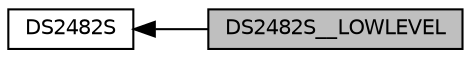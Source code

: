 digraph "DS2482S__LOWLEVEL"
{
  edge [fontname="Helvetica",fontsize="10",labelfontname="Helvetica",labelfontsize="10"];
  node [fontname="Helvetica",fontsize="10",shape=record];
  rankdir=LR;
  Node0 [label="DS2482S__LOWLEVEL",height=0.2,width=0.4,color="black", fillcolor="grey75", style="filled", fontcolor="black"];
  Node1 [label="DS2482S",height=0.2,width=0.4,color="black", fillcolor="white", style="filled",URL="$group___d_s2482_s.html"];
  Node1->Node0 [shape=plaintext, dir="back", style="solid"];
}
